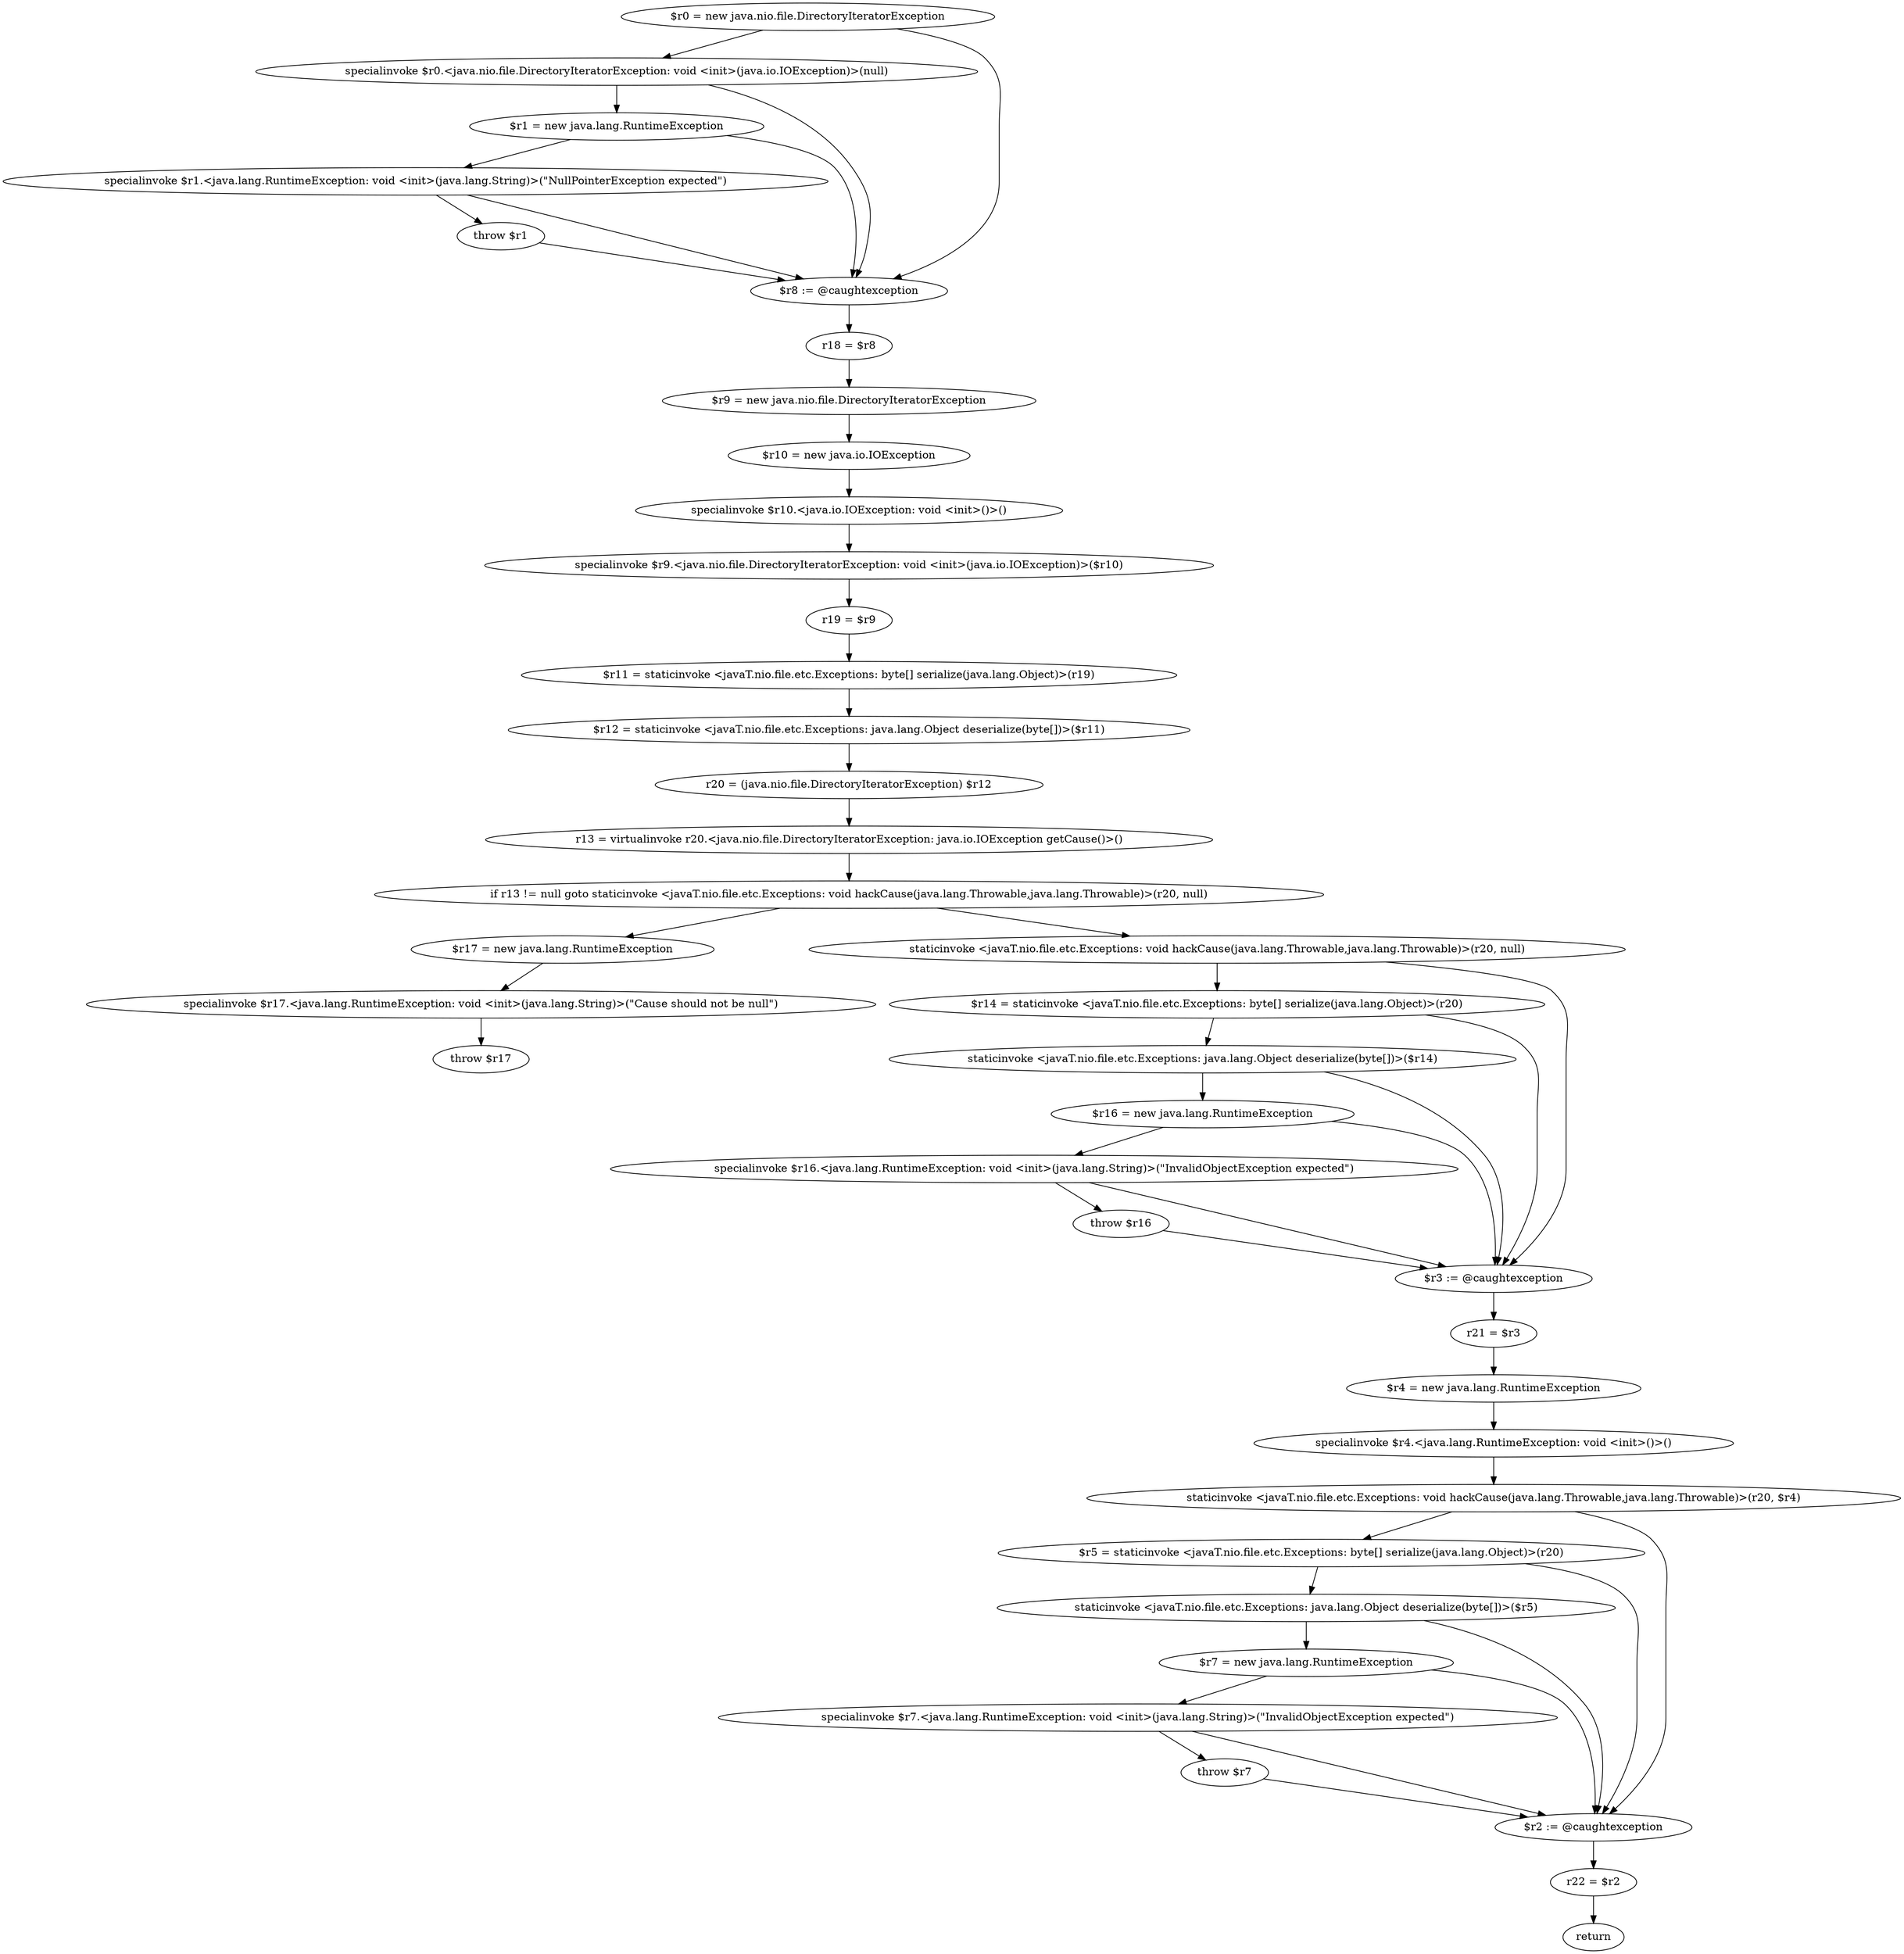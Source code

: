 digraph "unitGraph" {
    "$r0 = new java.nio.file.DirectoryIteratorException"
    "specialinvoke $r0.<java.nio.file.DirectoryIteratorException: void <init>(java.io.IOException)>(null)"
    "$r1 = new java.lang.RuntimeException"
    "specialinvoke $r1.<java.lang.RuntimeException: void <init>(java.lang.String)>(\"NullPointerException expected\")"
    "throw $r1"
    "$r8 := @caughtexception"
    "r18 = $r8"
    "$r9 = new java.nio.file.DirectoryIteratorException"
    "$r10 = new java.io.IOException"
    "specialinvoke $r10.<java.io.IOException: void <init>()>()"
    "specialinvoke $r9.<java.nio.file.DirectoryIteratorException: void <init>(java.io.IOException)>($r10)"
    "r19 = $r9"
    "$r11 = staticinvoke <javaT.nio.file.etc.Exceptions: byte[] serialize(java.lang.Object)>(r19)"
    "$r12 = staticinvoke <javaT.nio.file.etc.Exceptions: java.lang.Object deserialize(byte[])>($r11)"
    "r20 = (java.nio.file.DirectoryIteratorException) $r12"
    "r13 = virtualinvoke r20.<java.nio.file.DirectoryIteratorException: java.io.IOException getCause()>()"
    "if r13 != null goto staticinvoke <javaT.nio.file.etc.Exceptions: void hackCause(java.lang.Throwable,java.lang.Throwable)>(r20, null)"
    "$r17 = new java.lang.RuntimeException"
    "specialinvoke $r17.<java.lang.RuntimeException: void <init>(java.lang.String)>(\"Cause should not be null\")"
    "throw $r17"
    "staticinvoke <javaT.nio.file.etc.Exceptions: void hackCause(java.lang.Throwable,java.lang.Throwable)>(r20, null)"
    "$r14 = staticinvoke <javaT.nio.file.etc.Exceptions: byte[] serialize(java.lang.Object)>(r20)"
    "staticinvoke <javaT.nio.file.etc.Exceptions: java.lang.Object deserialize(byte[])>($r14)"
    "$r16 = new java.lang.RuntimeException"
    "specialinvoke $r16.<java.lang.RuntimeException: void <init>(java.lang.String)>(\"InvalidObjectException expected\")"
    "throw $r16"
    "$r3 := @caughtexception"
    "r21 = $r3"
    "$r4 = new java.lang.RuntimeException"
    "specialinvoke $r4.<java.lang.RuntimeException: void <init>()>()"
    "staticinvoke <javaT.nio.file.etc.Exceptions: void hackCause(java.lang.Throwable,java.lang.Throwable)>(r20, $r4)"
    "$r5 = staticinvoke <javaT.nio.file.etc.Exceptions: byte[] serialize(java.lang.Object)>(r20)"
    "staticinvoke <javaT.nio.file.etc.Exceptions: java.lang.Object deserialize(byte[])>($r5)"
    "$r7 = new java.lang.RuntimeException"
    "specialinvoke $r7.<java.lang.RuntimeException: void <init>(java.lang.String)>(\"InvalidObjectException expected\")"
    "throw $r7"
    "$r2 := @caughtexception"
    "r22 = $r2"
    "return"
    "$r0 = new java.nio.file.DirectoryIteratorException"->"specialinvoke $r0.<java.nio.file.DirectoryIteratorException: void <init>(java.io.IOException)>(null)";
    "$r0 = new java.nio.file.DirectoryIteratorException"->"$r8 := @caughtexception";
    "specialinvoke $r0.<java.nio.file.DirectoryIteratorException: void <init>(java.io.IOException)>(null)"->"$r1 = new java.lang.RuntimeException";
    "specialinvoke $r0.<java.nio.file.DirectoryIteratorException: void <init>(java.io.IOException)>(null)"->"$r8 := @caughtexception";
    "$r1 = new java.lang.RuntimeException"->"specialinvoke $r1.<java.lang.RuntimeException: void <init>(java.lang.String)>(\"NullPointerException expected\")";
    "$r1 = new java.lang.RuntimeException"->"$r8 := @caughtexception";
    "specialinvoke $r1.<java.lang.RuntimeException: void <init>(java.lang.String)>(\"NullPointerException expected\")"->"throw $r1";
    "specialinvoke $r1.<java.lang.RuntimeException: void <init>(java.lang.String)>(\"NullPointerException expected\")"->"$r8 := @caughtexception";
    "throw $r1"->"$r8 := @caughtexception";
    "$r8 := @caughtexception"->"r18 = $r8";
    "r18 = $r8"->"$r9 = new java.nio.file.DirectoryIteratorException";
    "$r9 = new java.nio.file.DirectoryIteratorException"->"$r10 = new java.io.IOException";
    "$r10 = new java.io.IOException"->"specialinvoke $r10.<java.io.IOException: void <init>()>()";
    "specialinvoke $r10.<java.io.IOException: void <init>()>()"->"specialinvoke $r9.<java.nio.file.DirectoryIteratorException: void <init>(java.io.IOException)>($r10)";
    "specialinvoke $r9.<java.nio.file.DirectoryIteratorException: void <init>(java.io.IOException)>($r10)"->"r19 = $r9";
    "r19 = $r9"->"$r11 = staticinvoke <javaT.nio.file.etc.Exceptions: byte[] serialize(java.lang.Object)>(r19)";
    "$r11 = staticinvoke <javaT.nio.file.etc.Exceptions: byte[] serialize(java.lang.Object)>(r19)"->"$r12 = staticinvoke <javaT.nio.file.etc.Exceptions: java.lang.Object deserialize(byte[])>($r11)";
    "$r12 = staticinvoke <javaT.nio.file.etc.Exceptions: java.lang.Object deserialize(byte[])>($r11)"->"r20 = (java.nio.file.DirectoryIteratorException) $r12";
    "r20 = (java.nio.file.DirectoryIteratorException) $r12"->"r13 = virtualinvoke r20.<java.nio.file.DirectoryIteratorException: java.io.IOException getCause()>()";
    "r13 = virtualinvoke r20.<java.nio.file.DirectoryIteratorException: java.io.IOException getCause()>()"->"if r13 != null goto staticinvoke <javaT.nio.file.etc.Exceptions: void hackCause(java.lang.Throwable,java.lang.Throwable)>(r20, null)";
    "if r13 != null goto staticinvoke <javaT.nio.file.etc.Exceptions: void hackCause(java.lang.Throwable,java.lang.Throwable)>(r20, null)"->"$r17 = new java.lang.RuntimeException";
    "if r13 != null goto staticinvoke <javaT.nio.file.etc.Exceptions: void hackCause(java.lang.Throwable,java.lang.Throwable)>(r20, null)"->"staticinvoke <javaT.nio.file.etc.Exceptions: void hackCause(java.lang.Throwable,java.lang.Throwable)>(r20, null)";
    "$r17 = new java.lang.RuntimeException"->"specialinvoke $r17.<java.lang.RuntimeException: void <init>(java.lang.String)>(\"Cause should not be null\")";
    "specialinvoke $r17.<java.lang.RuntimeException: void <init>(java.lang.String)>(\"Cause should not be null\")"->"throw $r17";
    "staticinvoke <javaT.nio.file.etc.Exceptions: void hackCause(java.lang.Throwable,java.lang.Throwable)>(r20, null)"->"$r14 = staticinvoke <javaT.nio.file.etc.Exceptions: byte[] serialize(java.lang.Object)>(r20)";
    "staticinvoke <javaT.nio.file.etc.Exceptions: void hackCause(java.lang.Throwable,java.lang.Throwable)>(r20, null)"->"$r3 := @caughtexception";
    "$r14 = staticinvoke <javaT.nio.file.etc.Exceptions: byte[] serialize(java.lang.Object)>(r20)"->"staticinvoke <javaT.nio.file.etc.Exceptions: java.lang.Object deserialize(byte[])>($r14)";
    "$r14 = staticinvoke <javaT.nio.file.etc.Exceptions: byte[] serialize(java.lang.Object)>(r20)"->"$r3 := @caughtexception";
    "staticinvoke <javaT.nio.file.etc.Exceptions: java.lang.Object deserialize(byte[])>($r14)"->"$r16 = new java.lang.RuntimeException";
    "staticinvoke <javaT.nio.file.etc.Exceptions: java.lang.Object deserialize(byte[])>($r14)"->"$r3 := @caughtexception";
    "$r16 = new java.lang.RuntimeException"->"specialinvoke $r16.<java.lang.RuntimeException: void <init>(java.lang.String)>(\"InvalidObjectException expected\")";
    "$r16 = new java.lang.RuntimeException"->"$r3 := @caughtexception";
    "specialinvoke $r16.<java.lang.RuntimeException: void <init>(java.lang.String)>(\"InvalidObjectException expected\")"->"throw $r16";
    "specialinvoke $r16.<java.lang.RuntimeException: void <init>(java.lang.String)>(\"InvalidObjectException expected\")"->"$r3 := @caughtexception";
    "throw $r16"->"$r3 := @caughtexception";
    "$r3 := @caughtexception"->"r21 = $r3";
    "r21 = $r3"->"$r4 = new java.lang.RuntimeException";
    "$r4 = new java.lang.RuntimeException"->"specialinvoke $r4.<java.lang.RuntimeException: void <init>()>()";
    "specialinvoke $r4.<java.lang.RuntimeException: void <init>()>()"->"staticinvoke <javaT.nio.file.etc.Exceptions: void hackCause(java.lang.Throwable,java.lang.Throwable)>(r20, $r4)";
    "staticinvoke <javaT.nio.file.etc.Exceptions: void hackCause(java.lang.Throwable,java.lang.Throwable)>(r20, $r4)"->"$r5 = staticinvoke <javaT.nio.file.etc.Exceptions: byte[] serialize(java.lang.Object)>(r20)";
    "staticinvoke <javaT.nio.file.etc.Exceptions: void hackCause(java.lang.Throwable,java.lang.Throwable)>(r20, $r4)"->"$r2 := @caughtexception";
    "$r5 = staticinvoke <javaT.nio.file.etc.Exceptions: byte[] serialize(java.lang.Object)>(r20)"->"staticinvoke <javaT.nio.file.etc.Exceptions: java.lang.Object deserialize(byte[])>($r5)";
    "$r5 = staticinvoke <javaT.nio.file.etc.Exceptions: byte[] serialize(java.lang.Object)>(r20)"->"$r2 := @caughtexception";
    "staticinvoke <javaT.nio.file.etc.Exceptions: java.lang.Object deserialize(byte[])>($r5)"->"$r7 = new java.lang.RuntimeException";
    "staticinvoke <javaT.nio.file.etc.Exceptions: java.lang.Object deserialize(byte[])>($r5)"->"$r2 := @caughtexception";
    "$r7 = new java.lang.RuntimeException"->"specialinvoke $r7.<java.lang.RuntimeException: void <init>(java.lang.String)>(\"InvalidObjectException expected\")";
    "$r7 = new java.lang.RuntimeException"->"$r2 := @caughtexception";
    "specialinvoke $r7.<java.lang.RuntimeException: void <init>(java.lang.String)>(\"InvalidObjectException expected\")"->"throw $r7";
    "specialinvoke $r7.<java.lang.RuntimeException: void <init>(java.lang.String)>(\"InvalidObjectException expected\")"->"$r2 := @caughtexception";
    "throw $r7"->"$r2 := @caughtexception";
    "$r2 := @caughtexception"->"r22 = $r2";
    "r22 = $r2"->"return";
}
